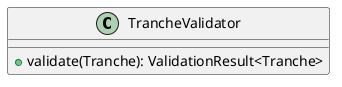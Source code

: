 @startuml

    class TrancheValidator [[TrancheValidator.html]] {
        +validate(Tranche): ValidationResult<Tranche>
    }

@enduml
